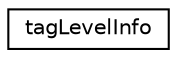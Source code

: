 digraph "Graphical Class Hierarchy"
{
 // LATEX_PDF_SIZE
  edge [fontname="Helvetica",fontsize="10",labelfontname="Helvetica",labelfontsize="10"];
  node [fontname="Helvetica",fontsize="10",shape=record];
  rankdir="LR";
  Node0 [label="tagLevelInfo",height=0.2,width=0.4,color="black", fillcolor="white", style="filled",URL="$structtag_level_info.html",tooltip="Defines the information that will be used to define the behavior in a level."];
}
